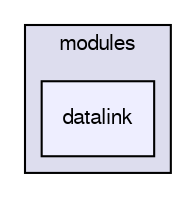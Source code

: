 digraph "sw/airborne/arch/sim/modules/datalink" {
  compound=true
  node [ fontsize="10", fontname="FreeSans"];
  edge [ labelfontsize="10", labelfontname="FreeSans"];
  subgraph clusterdir_2b8fc0b1e96b9ae5b3950580235b3cc9 {
    graph [ bgcolor="#ddddee", pencolor="black", label="modules" fontname="FreeSans", fontsize="10", URL="dir_2b8fc0b1e96b9ae5b3950580235b3cc9.html"]
  dir_c128ffd230fb2560fc87daa019a6b02d [shape=box, label="datalink", style="filled", fillcolor="#eeeeff", pencolor="black", URL="dir_c128ffd230fb2560fc87daa019a6b02d.html"];
  }
}
